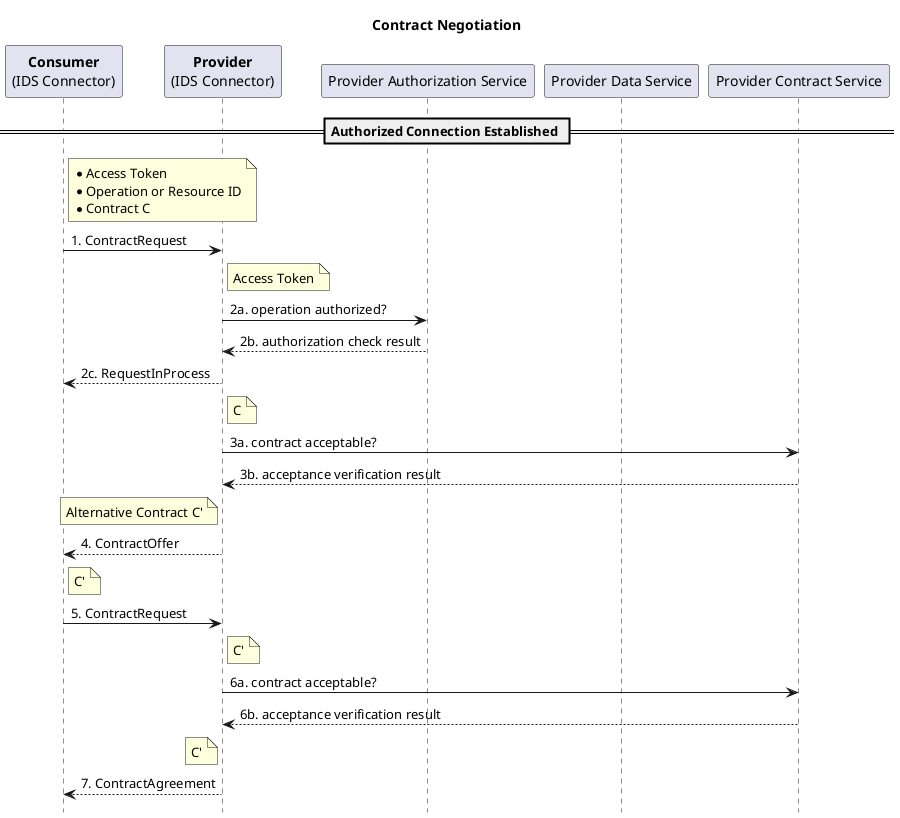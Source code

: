 @startuml

hide footbox

title Contract Negotiation

participant "**Consumer**\n(IDS Connector)" as C
participant "**Provider**\n(IDS Connector)" as P
participant "Provider Authorization Service" as PAS
participant "Provider Data Service" as PDS
participant "Provider Contract Service" as PCS

== Authorized Connection Established ==

note right of C: *Access Token\n*Operation or Resource ID\n*Contract C
C -> P: 1. ContractRequest

note right of P: Access Token
P -> PAS: 2a. operation authorized?
P <-- PAS: 2b. authorization check result

C <-- P: 2c. RequestInProcess

note right of P: C
P -> PCS: 3a. contract acceptable?
P <-- PCS: 3b. acceptance verification result

note left of P: Alternative Contract C'
P --> C: 4. ContractOffer

note right of C: C'
C -> P: 5. ContractRequest

note right of P: C'
P -> PCS: 6a. contract acceptable?
P <-- PCS: 6b. acceptance verification result

note left of P: C'
P --> C: 7. ContractAgreement

@enduml
